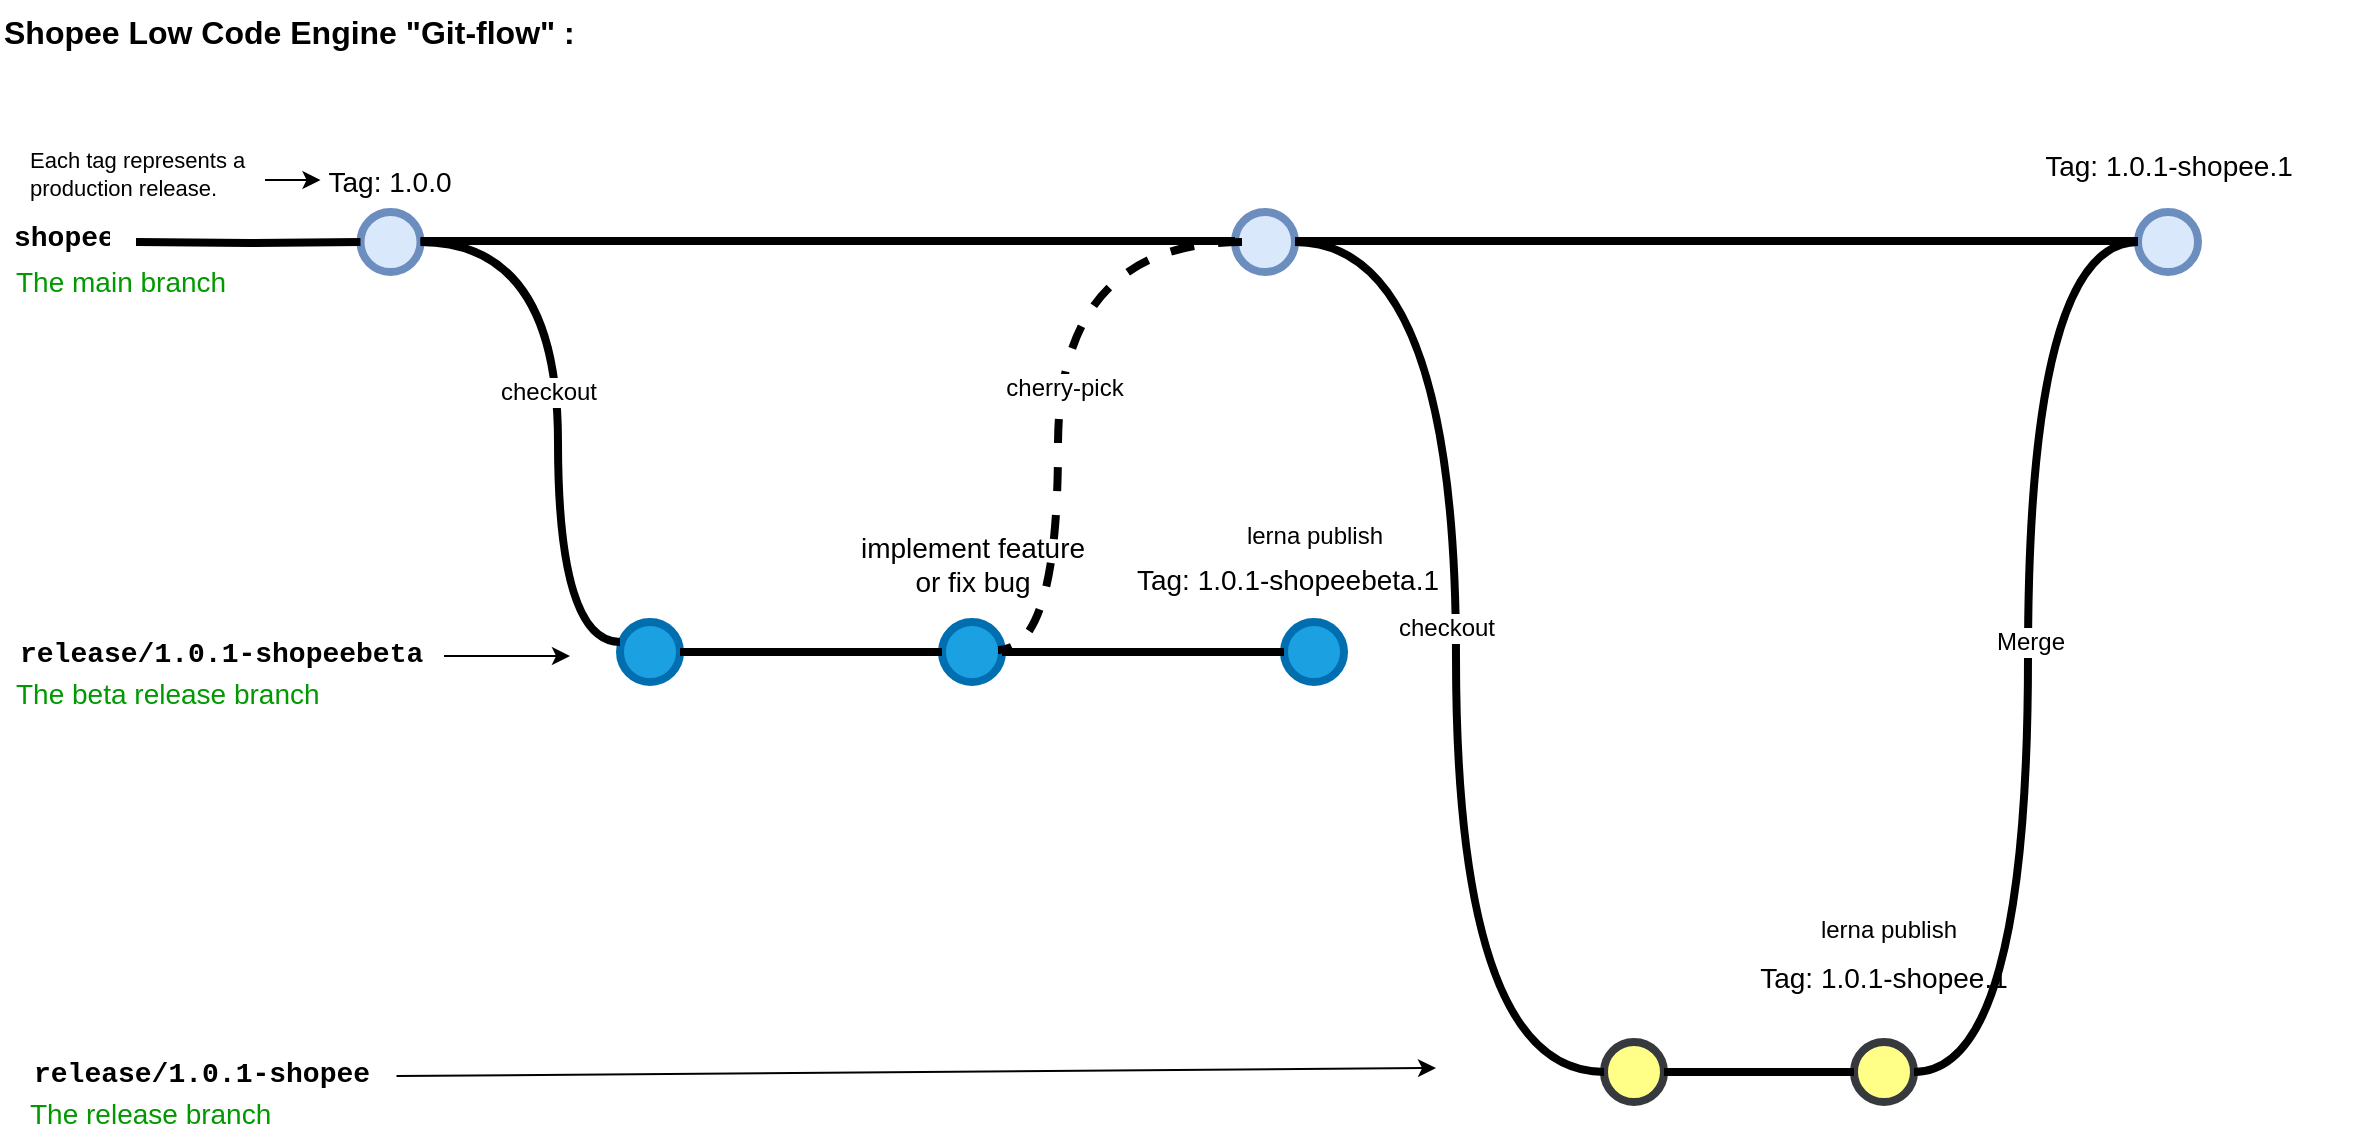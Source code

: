 <mxfile version="22.1.0" type="github">
  <diagram id="yPxyJZ8AM_hMuL3Unpa9" name="complex gitflow">
    <mxGraphModel dx="2060" dy="1142" grid="0" gridSize="10" guides="1" tooltips="1" connect="1" arrows="1" fold="1" page="0" pageScale="1" pageWidth="1100" pageHeight="850" math="0" shadow="0">
      <root>
        <mxCell id="0" />
        <mxCell id="1" parent="0" />
        <mxCell id="Fs9GSCr-eO8BMasJ_3ua-2" value="" style="verticalLabelPosition=bottom;verticalAlign=top;html=1;strokeWidth=4;shape=mxgraph.flowchart.on-page_reference;fillColor=#dae8fc;strokeColor=#6c8ebf;" vertex="1" parent="1">
          <mxGeometry x="262.25" y="196" width="30" height="30" as="geometry" />
        </mxCell>
        <mxCell id="Fs9GSCr-eO8BMasJ_3ua-3" value="" style="verticalLabelPosition=bottom;verticalAlign=top;html=1;strokeWidth=4;shape=mxgraph.flowchart.on-page_reference;strokeColor=#6c8ebf;fillColor=#dae8fc;" vertex="1" parent="1">
          <mxGeometry x="1151" y="196" width="30" height="30" as="geometry" />
        </mxCell>
        <mxCell id="Fs9GSCr-eO8BMasJ_3ua-4" value="" style="edgeStyle=orthogonalEdgeStyle;rounded=0;html=1;jettySize=auto;orthogonalLoop=1;strokeWidth=4;endArrow=none;endFill=0;" edge="1" parent="1" target="Fs9GSCr-eO8BMasJ_3ua-2">
          <mxGeometry x="192.25" y="211" as="geometry">
            <mxPoint x="150" y="211" as="sourcePoint" />
          </mxGeometry>
        </mxCell>
        <mxCell id="Fs9GSCr-eO8BMasJ_3ua-5" value="shopee" style="text;html=1;strokeColor=none;fillColor=none;align=center;verticalAlign=middle;whiteSpace=wrap;overflow=hidden;fontSize=14;fontStyle=1;fontFamily=Courier New;" vertex="1" parent="1">
          <mxGeometry x="88.25" y="188" width="50" height="42" as="geometry" />
        </mxCell>
        <mxCell id="Fs9GSCr-eO8BMasJ_3ua-6" value="" style="verticalLabelPosition=bottom;verticalAlign=top;html=1;strokeWidth=4;shape=mxgraph.flowchart.on-page_reference;strokeColor=#006EAF;fillColor=#1ba1e2;fontColor=#ffffff;" vertex="1" parent="1">
          <mxGeometry x="392" y="401" width="30" height="30" as="geometry" />
        </mxCell>
        <mxCell id="Fs9GSCr-eO8BMasJ_3ua-7" value="release/1.0.1-shopeebeta" style="text;html=1;strokeColor=none;fillColor=none;align=left;verticalAlign=middle;whiteSpace=wrap;overflow=hidden;fontSize=14;fontStyle=1;fontFamily=Courier New;" vertex="1" parent="1">
          <mxGeometry x="90.25" y="406" width="240" height="20" as="geometry" />
        </mxCell>
        <mxCell id="Fs9GSCr-eO8BMasJ_3ua-13" value="The beta release branch" style="text;html=1;strokeColor=none;fillColor=none;align=left;verticalAlign=middle;whiteSpace=wrap;overflow=hidden;fontSize=14;fontStyle=0;fontColor=#009900;" vertex="1" parent="1">
          <mxGeometry x="88.25" y="426" width="240" height="20" as="geometry" />
        </mxCell>
        <mxCell id="Fs9GSCr-eO8BMasJ_3ua-14" value="The main branch&lt;br&gt;" style="text;html=1;strokeColor=none;fillColor=none;align=left;verticalAlign=middle;whiteSpace=wrap;overflow=hidden;fontSize=14;fontStyle=0;fontColor=#009900;" vertex="1" parent="1">
          <mxGeometry x="88.25" y="220" width="146.75" height="20" as="geometry" />
        </mxCell>
        <mxCell id="Fs9GSCr-eO8BMasJ_3ua-16" value="" style="endArrow=classic;html=1;strokeWidth=1;fontFamily=Courier New;fontColor=#009900;" edge="1" parent="1">
          <mxGeometry width="50" height="50" relative="1" as="geometry">
            <mxPoint x="304" y="418" as="sourcePoint" />
            <mxPoint x="367" y="418" as="targetPoint" />
          </mxGeometry>
        </mxCell>
        <mxCell id="Fs9GSCr-eO8BMasJ_3ua-17" value="Tag: 1.0.0" style="text;html=1;strokeColor=none;fillColor=none;align=center;verticalAlign=middle;whiteSpace=wrap;overflow=hidden;fontSize=14;" vertex="1" parent="1">
          <mxGeometry x="242.25" y="170" width="70" height="20" as="geometry" />
        </mxCell>
        <mxCell id="Fs9GSCr-eO8BMasJ_3ua-18" value="" style="verticalLabelPosition=bottom;verticalAlign=top;html=1;strokeWidth=4;shape=mxgraph.flowchart.on-page_reference;strokeColor=#006EAF;fillColor=#1ba1e2;fontColor=#ffffff;" vertex="1" parent="1">
          <mxGeometry x="553" y="401" width="30" height="30" as="geometry" />
        </mxCell>
        <mxCell id="Fs9GSCr-eO8BMasJ_3ua-21" value="" style="edgeStyle=orthogonalEdgeStyle;rounded=0;orthogonalLoop=1;jettySize=auto;html=1;fontSize=12;fontColor=#000000;entryX=0;entryY=0.5;entryDx=0;entryDy=0;" edge="1" parent="1" source="Fs9GSCr-eO8BMasJ_3ua-22" target="Fs9GSCr-eO8BMasJ_3ua-17">
          <mxGeometry relative="1" as="geometry">
            <mxPoint x="222.25" y="180" as="targetPoint" />
            <Array as="points">
              <mxPoint x="222.25" y="180" />
              <mxPoint x="222.25" y="180" />
            </Array>
          </mxGeometry>
        </mxCell>
        <mxCell id="Fs9GSCr-eO8BMasJ_3ua-22" value="&lt;span style=&quot;text-align: center; font-size: 11px;&quot;&gt;Each tag represents a production release.&lt;/span&gt;" style="text;html=1;strokeColor=none;fillColor=none;align=left;verticalAlign=middle;whiteSpace=wrap;overflow=hidden;fontSize=11;fontStyle=0;fontColor=#000000;" vertex="1" parent="1">
          <mxGeometry x="94.5" y="158" width="120" height="38" as="geometry" />
        </mxCell>
        <UserObject label="Shopee Low Code Engine &quot;Git-flow&quot; :" link="https://nvie.com/posts/a-successful-git-branching-model/" id="Fs9GSCr-eO8BMasJ_3ua-23">
          <mxCell style="text;whiteSpace=wrap;html=1;fontStyle=1;fontSize=16;" vertex="1" parent="1">
            <mxGeometry x="82.25" y="90" width="427.75" height="20" as="geometry" />
          </mxCell>
        </UserObject>
        <mxCell id="Fs9GSCr-eO8BMasJ_3ua-24" style="edgeStyle=orthogonalEdgeStyle;curved=1;rounded=0;orthogonalLoop=1;jettySize=auto;html=1;endArrow=none;endFill=0;strokeWidth=4;fontFamily=Courier New;fontColor=#009900;" edge="1" parent="1" source="Fs9GSCr-eO8BMasJ_3ua-2" target="Fs9GSCr-eO8BMasJ_3ua-6">
          <mxGeometry relative="1" as="geometry">
            <mxPoint x="266.75" y="256" as="sourcePoint" />
            <mxPoint x="416.75" y="376" as="targetPoint" />
            <Array as="points">
              <mxPoint x="361" y="211" />
              <mxPoint x="361" y="411" />
            </Array>
          </mxGeometry>
        </mxCell>
        <mxCell id="Fs9GSCr-eO8BMasJ_3ua-64" value="checkout" style="edgeLabel;html=1;align=center;verticalAlign=middle;resizable=0;points=[];fontSize=12;" vertex="1" connectable="0" parent="Fs9GSCr-eO8BMasJ_3ua-24">
          <mxGeometry x="-0.041" y="-5" relative="1" as="geometry">
            <mxPoint as="offset" />
          </mxGeometry>
        </mxCell>
        <mxCell id="Fs9GSCr-eO8BMasJ_3ua-31" value="" style="edgeStyle=orthogonalEdgeStyle;curved=1;rounded=0;orthogonalLoop=1;jettySize=auto;html=1;endArrow=none;endFill=0;strokeWidth=4;fontFamily=Courier New;fontColor=#009900;entryX=0;entryY=0.5;entryDx=0;entryDy=0;entryPerimeter=0;" edge="1" parent="1" target="Fs9GSCr-eO8BMasJ_3ua-18" source="Fs9GSCr-eO8BMasJ_3ua-6">
          <mxGeometry relative="1" as="geometry">
            <mxPoint x="581.25" y="415.5" as="sourcePoint" />
            <mxPoint x="641.25" y="415.5" as="targetPoint" />
          </mxGeometry>
        </mxCell>
        <mxCell id="Fs9GSCr-eO8BMasJ_3ua-34" value="release/1.0.1-shopee" style="text;html=1;strokeColor=none;fillColor=none;align=left;verticalAlign=middle;whiteSpace=wrap;overflow=hidden;fontSize=14;fontStyle=1;fontFamily=Courier New;" vertex="1" parent="1">
          <mxGeometry x="96.5" y="616" width="240" height="20" as="geometry" />
        </mxCell>
        <mxCell id="Fs9GSCr-eO8BMasJ_3ua-35" value="The release branch" style="text;html=1;strokeColor=none;fillColor=none;align=left;verticalAlign=middle;whiteSpace=wrap;overflow=hidden;fontSize=14;fontStyle=0;fontColor=#009900;" vertex="1" parent="1">
          <mxGeometry x="94.5" y="636" width="240" height="20" as="geometry" />
        </mxCell>
        <mxCell id="Fs9GSCr-eO8BMasJ_3ua-36" value="" style="endArrow=classic;html=1;strokeWidth=1;fontFamily=Courier New;fontColor=#009900;" edge="1" parent="1">
          <mxGeometry width="50" height="50" relative="1" as="geometry">
            <mxPoint x="280.25" y="628" as="sourcePoint" />
            <mxPoint x="800" y="624" as="targetPoint" />
          </mxGeometry>
        </mxCell>
        <mxCell id="Fs9GSCr-eO8BMasJ_3ua-37" value="" style="verticalLabelPosition=bottom;verticalAlign=top;html=1;strokeWidth=4;shape=mxgraph.flowchart.on-page_reference;strokeColor=#36393d;fillColor=#ffff88;" vertex="1" parent="1">
          <mxGeometry x="884" y="611" width="30" height="30" as="geometry" />
        </mxCell>
        <mxCell id="Fs9GSCr-eO8BMasJ_3ua-40" value="" style="verticalLabelPosition=bottom;verticalAlign=top;html=1;strokeWidth=4;shape=mxgraph.flowchart.on-page_reference;strokeColor=#006EAF;fillColor=#1ba1e2;fontColor=#ffffff;" vertex="1" parent="1">
          <mxGeometry x="724" y="401" width="30" height="30" as="geometry" />
        </mxCell>
        <mxCell id="Fs9GSCr-eO8BMasJ_3ua-41" value="" style="edgeStyle=orthogonalEdgeStyle;curved=1;rounded=0;orthogonalLoop=1;jettySize=auto;html=1;endArrow=none;endFill=0;strokeWidth=4;fontFamily=Courier New;fontColor=#009900;exitX=1;exitY=0.5;exitDx=0;exitDy=0;exitPerimeter=0;" edge="1" parent="1" source="Fs9GSCr-eO8BMasJ_3ua-18" target="Fs9GSCr-eO8BMasJ_3ua-40">
          <mxGeometry relative="1" as="geometry">
            <mxPoint x="688" y="415.5" as="sourcePoint" />
            <mxPoint x="764.75" y="416" as="targetPoint" />
          </mxGeometry>
        </mxCell>
        <mxCell id="Fs9GSCr-eO8BMasJ_3ua-43" value="" style="verticalLabelPosition=bottom;verticalAlign=top;html=1;strokeWidth=4;shape=mxgraph.flowchart.on-page_reference;strokeColor=#36393d;fillColor=#ffff88;" vertex="1" parent="1">
          <mxGeometry x="1009" y="611" width="30" height="30" as="geometry" />
        </mxCell>
        <mxCell id="Fs9GSCr-eO8BMasJ_3ua-44" value="" style="edgeStyle=orthogonalEdgeStyle;curved=1;rounded=0;orthogonalLoop=1;jettySize=auto;html=1;endArrow=none;endFill=0;strokeWidth=4;fontFamily=Courier New;fontColor=#009900;" edge="1" parent="1" source="Fs9GSCr-eO8BMasJ_3ua-37" target="Fs9GSCr-eO8BMasJ_3ua-43">
          <mxGeometry relative="1" as="geometry">
            <mxPoint x="1115.25" y="625.5" as="sourcePoint" />
            <mxPoint x="1004" y="626" as="targetPoint" />
          </mxGeometry>
        </mxCell>
        <mxCell id="Fs9GSCr-eO8BMasJ_3ua-46" style="edgeStyle=orthogonalEdgeStyle;curved=1;rounded=0;orthogonalLoop=1;jettySize=auto;html=1;endArrow=none;endFill=0;strokeWidth=4;fontFamily=Courier New;fontColor=#009900;entryX=1;entryY=0.5;entryDx=0;entryDy=0;entryPerimeter=0;" edge="1" parent="1" source="Fs9GSCr-eO8BMasJ_3ua-3" target="Fs9GSCr-eO8BMasJ_3ua-43">
          <mxGeometry relative="1" as="geometry">
            <mxPoint x="1345" y="237" as="sourcePoint" />
            <mxPoint x="1408" y="903" as="targetPoint" />
            <Array as="points">
              <mxPoint x="1096" y="211" />
              <mxPoint x="1096" y="626" />
            </Array>
          </mxGeometry>
        </mxCell>
        <mxCell id="Fs9GSCr-eO8BMasJ_3ua-47" value="Merge" style="edgeLabel;html=1;align=center;verticalAlign=middle;resizable=0;points=[];fontSize=12;" vertex="1" connectable="0" parent="Fs9GSCr-eO8BMasJ_3ua-46">
          <mxGeometry x="-0.073" y="3" relative="1" as="geometry">
            <mxPoint x="-2" y="10" as="offset" />
          </mxGeometry>
        </mxCell>
        <mxCell id="Fs9GSCr-eO8BMasJ_3ua-49" value="Tag: 1.0.1-shopee.1" style="text;html=1;strokeColor=none;fillColor=none;align=center;verticalAlign=middle;whiteSpace=wrap;overflow=hidden;fontSize=14;" vertex="1" parent="1">
          <mxGeometry x="1071.5" y="162" width="189" height="20" as="geometry" />
        </mxCell>
        <mxCell id="Fs9GSCr-eO8BMasJ_3ua-50" value="lerna publish" style="text;strokeColor=none;align=center;fillColor=none;html=1;verticalAlign=middle;whiteSpace=wrap;rounded=0;" vertex="1" parent="1">
          <mxGeometry x="699.5" y="343" width="79" height="30" as="geometry" />
        </mxCell>
        <mxCell id="Fs9GSCr-eO8BMasJ_3ua-51" value="Tag: 1.0.1-shopeebeta.1" style="text;html=1;strokeColor=none;fillColor=none;align=center;verticalAlign=middle;whiteSpace=wrap;overflow=hidden;fontSize=14;" vertex="1" parent="1">
          <mxGeometry x="626.5" y="369" width="197.5" height="20" as="geometry" />
        </mxCell>
        <mxCell id="Fs9GSCr-eO8BMasJ_3ua-54" value="implement feature&lt;br&gt;or fix bug" style="text;html=1;strokeColor=none;fillColor=none;align=center;verticalAlign=middle;whiteSpace=wrap;overflow=hidden;fontSize=14;" vertex="1" parent="1">
          <mxGeometry x="509.5" y="350" width="117" height="43" as="geometry" />
        </mxCell>
        <mxCell id="Fs9GSCr-eO8BMasJ_3ua-57" value="" style="verticalLabelPosition=bottom;verticalAlign=top;html=1;strokeWidth=4;shape=mxgraph.flowchart.on-page_reference;strokeColor=#6c8ebf;fillColor=#dae8fc;" vertex="1" parent="1">
          <mxGeometry x="699.5" y="196" width="30" height="30" as="geometry" />
        </mxCell>
        <mxCell id="Fs9GSCr-eO8BMasJ_3ua-60" value="" style="edgeStyle=orthogonalEdgeStyle;rounded=0;html=1;jettySize=auto;orthogonalLoop=1;strokeWidth=4;endArrow=none;endFill=0;" edge="1" parent="1" target="Fs9GSCr-eO8BMasJ_3ua-57">
          <mxGeometry x="192.25" y="211" as="geometry">
            <mxPoint x="292.25" y="210.5" as="sourcePoint" />
            <mxPoint x="404" y="211" as="targetPoint" />
          </mxGeometry>
        </mxCell>
        <mxCell id="Fs9GSCr-eO8BMasJ_3ua-62" style="edgeStyle=orthogonalEdgeStyle;curved=1;rounded=0;orthogonalLoop=1;jettySize=auto;html=1;endArrow=none;endFill=0;strokeWidth=4;fontFamily=Courier New;fontColor=#009900;dashed=1;" edge="1" parent="1">
          <mxGeometry relative="1" as="geometry">
            <mxPoint x="703" y="211" as="sourcePoint" />
            <mxPoint x="581" y="415" as="targetPoint" />
            <Array as="points">
              <mxPoint x="611" y="211" />
              <mxPoint x="611" y="415" />
            </Array>
          </mxGeometry>
        </mxCell>
        <mxCell id="Fs9GSCr-eO8BMasJ_3ua-63" value="cherry-pick" style="edgeLabel;html=1;align=center;verticalAlign=middle;resizable=0;points=[];fontSize=12;" vertex="1" connectable="0" parent="Fs9GSCr-eO8BMasJ_3ua-62">
          <mxGeometry x="0.011" y="3" relative="1" as="geometry">
            <mxPoint as="offset" />
          </mxGeometry>
        </mxCell>
        <mxCell id="Fs9GSCr-eO8BMasJ_3ua-67" style="edgeStyle=orthogonalEdgeStyle;curved=1;rounded=0;orthogonalLoop=1;jettySize=auto;html=1;endArrow=none;endFill=0;strokeWidth=4;fontFamily=Courier New;fontColor=#009900;exitX=1;exitY=0.5;exitDx=0;exitDy=0;exitPerimeter=0;entryX=0;entryY=0.5;entryDx=0;entryDy=0;entryPerimeter=0;" edge="1" parent="1" source="Fs9GSCr-eO8BMasJ_3ua-57" target="Fs9GSCr-eO8BMasJ_3ua-37">
          <mxGeometry relative="1" as="geometry">
            <mxPoint x="741" y="226" as="sourcePoint" />
            <mxPoint x="841" y="426" as="targetPoint" />
            <Array as="points">
              <mxPoint x="810" y="211" />
              <mxPoint x="810" y="626" />
            </Array>
          </mxGeometry>
        </mxCell>
        <mxCell id="Fs9GSCr-eO8BMasJ_3ua-68" value="checkout" style="edgeLabel;html=1;align=center;verticalAlign=middle;resizable=0;points=[];fontSize=12;" vertex="1" connectable="0" parent="Fs9GSCr-eO8BMasJ_3ua-67">
          <mxGeometry x="-0.041" y="-5" relative="1" as="geometry">
            <mxPoint as="offset" />
          </mxGeometry>
        </mxCell>
        <mxCell id="Fs9GSCr-eO8BMasJ_3ua-71" value="lerna publish" style="text;strokeColor=none;align=center;fillColor=none;html=1;verticalAlign=middle;whiteSpace=wrap;rounded=0;" vertex="1" parent="1">
          <mxGeometry x="986.75" y="540" width="79" height="30" as="geometry" />
        </mxCell>
        <mxCell id="Fs9GSCr-eO8BMasJ_3ua-72" value="Tag: 1.0.1-shopee.1" style="text;html=1;strokeColor=none;fillColor=none;align=center;verticalAlign=middle;whiteSpace=wrap;overflow=hidden;fontSize=14;" vertex="1" parent="1">
          <mxGeometry x="925.25" y="568" width="197.5" height="20" as="geometry" />
        </mxCell>
        <mxCell id="Fs9GSCr-eO8BMasJ_3ua-73" value="" style="edgeStyle=orthogonalEdgeStyle;rounded=0;html=1;jettySize=auto;orthogonalLoop=1;strokeWidth=4;endArrow=none;endFill=0;" edge="1" parent="1" target="Fs9GSCr-eO8BMasJ_3ua-3">
          <mxGeometry x="192.25" y="211" as="geometry">
            <mxPoint x="729.5" y="210.5" as="sourcePoint" />
            <mxPoint x="1137.25" y="211" as="targetPoint" />
          </mxGeometry>
        </mxCell>
      </root>
    </mxGraphModel>
  </diagram>
</mxfile>
